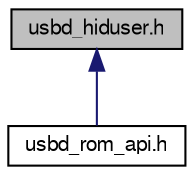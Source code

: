 digraph "usbd_hiduser.h"
{
  edge [fontname="FreeSans",fontsize="10",labelfontname="FreeSans",labelfontsize="10"];
  node [fontname="FreeSans",fontsize="10",shape=record];
  Node1 [label="usbd_hiduser.h",height=0.2,width=0.4,color="black", fillcolor="grey75", style="filled", fontcolor="black"];
  Node1 -> Node2 [dir="back",color="midnightblue",fontsize="10",style="solid"];
  Node2 [label="usbd_rom_api.h",height=0.2,width=0.4,color="black", fillcolor="white", style="filled",URL="$usbd__rom__api_8h.html",tooltip="ROM API for USB device stack. "];
}
